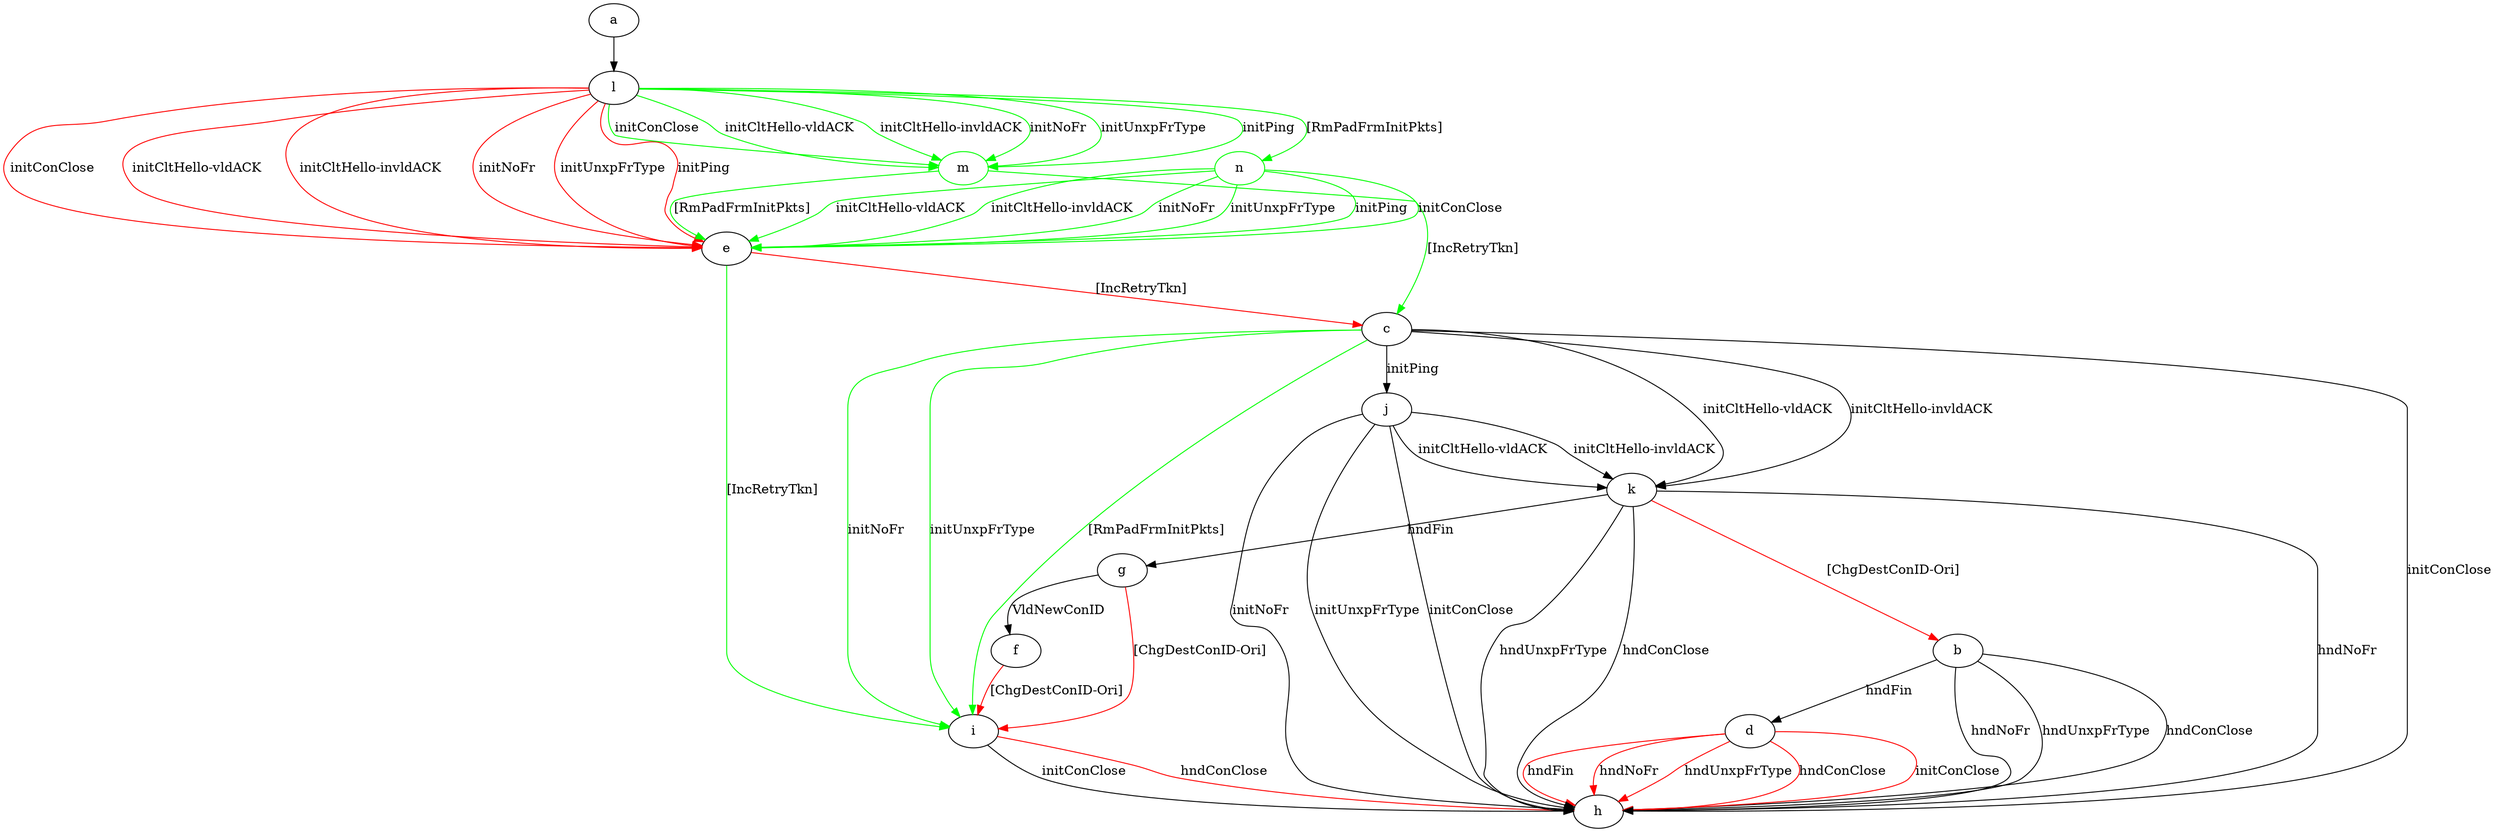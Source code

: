digraph "" {
	a -> l	[key=0];
	b -> d	[key=0,
		label="hndFin "];
	b -> h	[key=0,
		label="hndNoFr "];
	b -> h	[key=1,
		label="hndUnxpFrType "];
	b -> h	[key=2,
		label="hndConClose "];
	c -> h	[key=0,
		label="initConClose "];
	c -> i	[key=0,
		color=green,
		label="initNoFr "];
	c -> i	[key=1,
		color=green,
		label="initUnxpFrType "];
	c -> i	[key=2,
		color=green,
		label="[RmPadFrmInitPkts] "];
	c -> j	[key=0,
		label="initPing "];
	c -> k	[key=0,
		label="initCltHello-vldACK "];
	c -> k	[key=1,
		label="initCltHello-invldACK "];
	d -> h	[key=0,
		color=red,
		label="initConClose "];
	d -> h	[key=1,
		color=red,
		label="hndFin "];
	d -> h	[key=2,
		color=red,
		label="hndNoFr "];
	d -> h	[key=3,
		color=red,
		label="hndUnxpFrType "];
	d -> h	[key=4,
		color=red,
		label="hndConClose "];
	e -> c	[key=0,
		color=red,
		label="[IncRetryTkn] "];
	e -> i	[key=0,
		color=green,
		label="[IncRetryTkn] "];
	f -> i	[key=0,
		color=red,
		label="[ChgDestConID-Ori] "];
	g -> f	[key=0,
		label="VldNewConID "];
	g -> i	[key=0,
		color=red,
		label="[ChgDestConID-Ori] "];
	i -> h	[key=0,
		label="initConClose "];
	i -> h	[key=1,
		color=red,
		label="hndConClose "];
	j -> h	[key=0,
		label="initConClose "];
	j -> h	[key=1,
		label="initNoFr "];
	j -> h	[key=2,
		label="initUnxpFrType "];
	j -> k	[key=0,
		label="initCltHello-vldACK "];
	j -> k	[key=1,
		label="initCltHello-invldACK "];
	k -> b	[key=0,
		color=red,
		label="[ChgDestConID-Ori] "];
	k -> g	[key=0,
		label="hndFin "];
	k -> h	[key=0,
		label="hndNoFr "];
	k -> h	[key=1,
		label="hndUnxpFrType "];
	k -> h	[key=2,
		label="hndConClose "];
	l -> e	[key=0,
		color=red,
		label="initPing "];
	l -> e	[key=1,
		color=red,
		label="initConClose "];
	l -> e	[key=2,
		color=red,
		label="initCltHello-vldACK "];
	l -> e	[key=3,
		color=red,
		label="initCltHello-invldACK "];
	l -> e	[key=4,
		color=red,
		label="initNoFr "];
	l -> e	[key=5,
		color=red,
		label="initUnxpFrType "];
	m	[color=green];
	l -> m	[key=0,
		color=green,
		label="initPing "];
	l -> m	[key=1,
		color=green,
		label="initConClose "];
	l -> m	[key=2,
		color=green,
		label="initCltHello-vldACK "];
	l -> m	[key=3,
		color=green,
		label="initCltHello-invldACK "];
	l -> m	[key=4,
		color=green,
		label="initNoFr "];
	l -> m	[key=5,
		color=green,
		label="initUnxpFrType "];
	n	[color=green];
	l -> n	[key=0,
		color=green,
		label="[RmPadFrmInitPkts] "];
	m -> c	[key=0,
		color=green,
		label="[IncRetryTkn] "];
	m -> e	[key=0,
		color=green,
		label="[RmPadFrmInitPkts] "];
	n -> e	[key=0,
		color=green,
		label="initPing "];
	n -> e	[key=1,
		color=green,
		label="initConClose "];
	n -> e	[key=2,
		color=green,
		label="initCltHello-vldACK "];
	n -> e	[key=3,
		color=green,
		label="initCltHello-invldACK "];
	n -> e	[key=4,
		color=green,
		label="initNoFr "];
	n -> e	[key=5,
		color=green,
		label="initUnxpFrType "];
}
